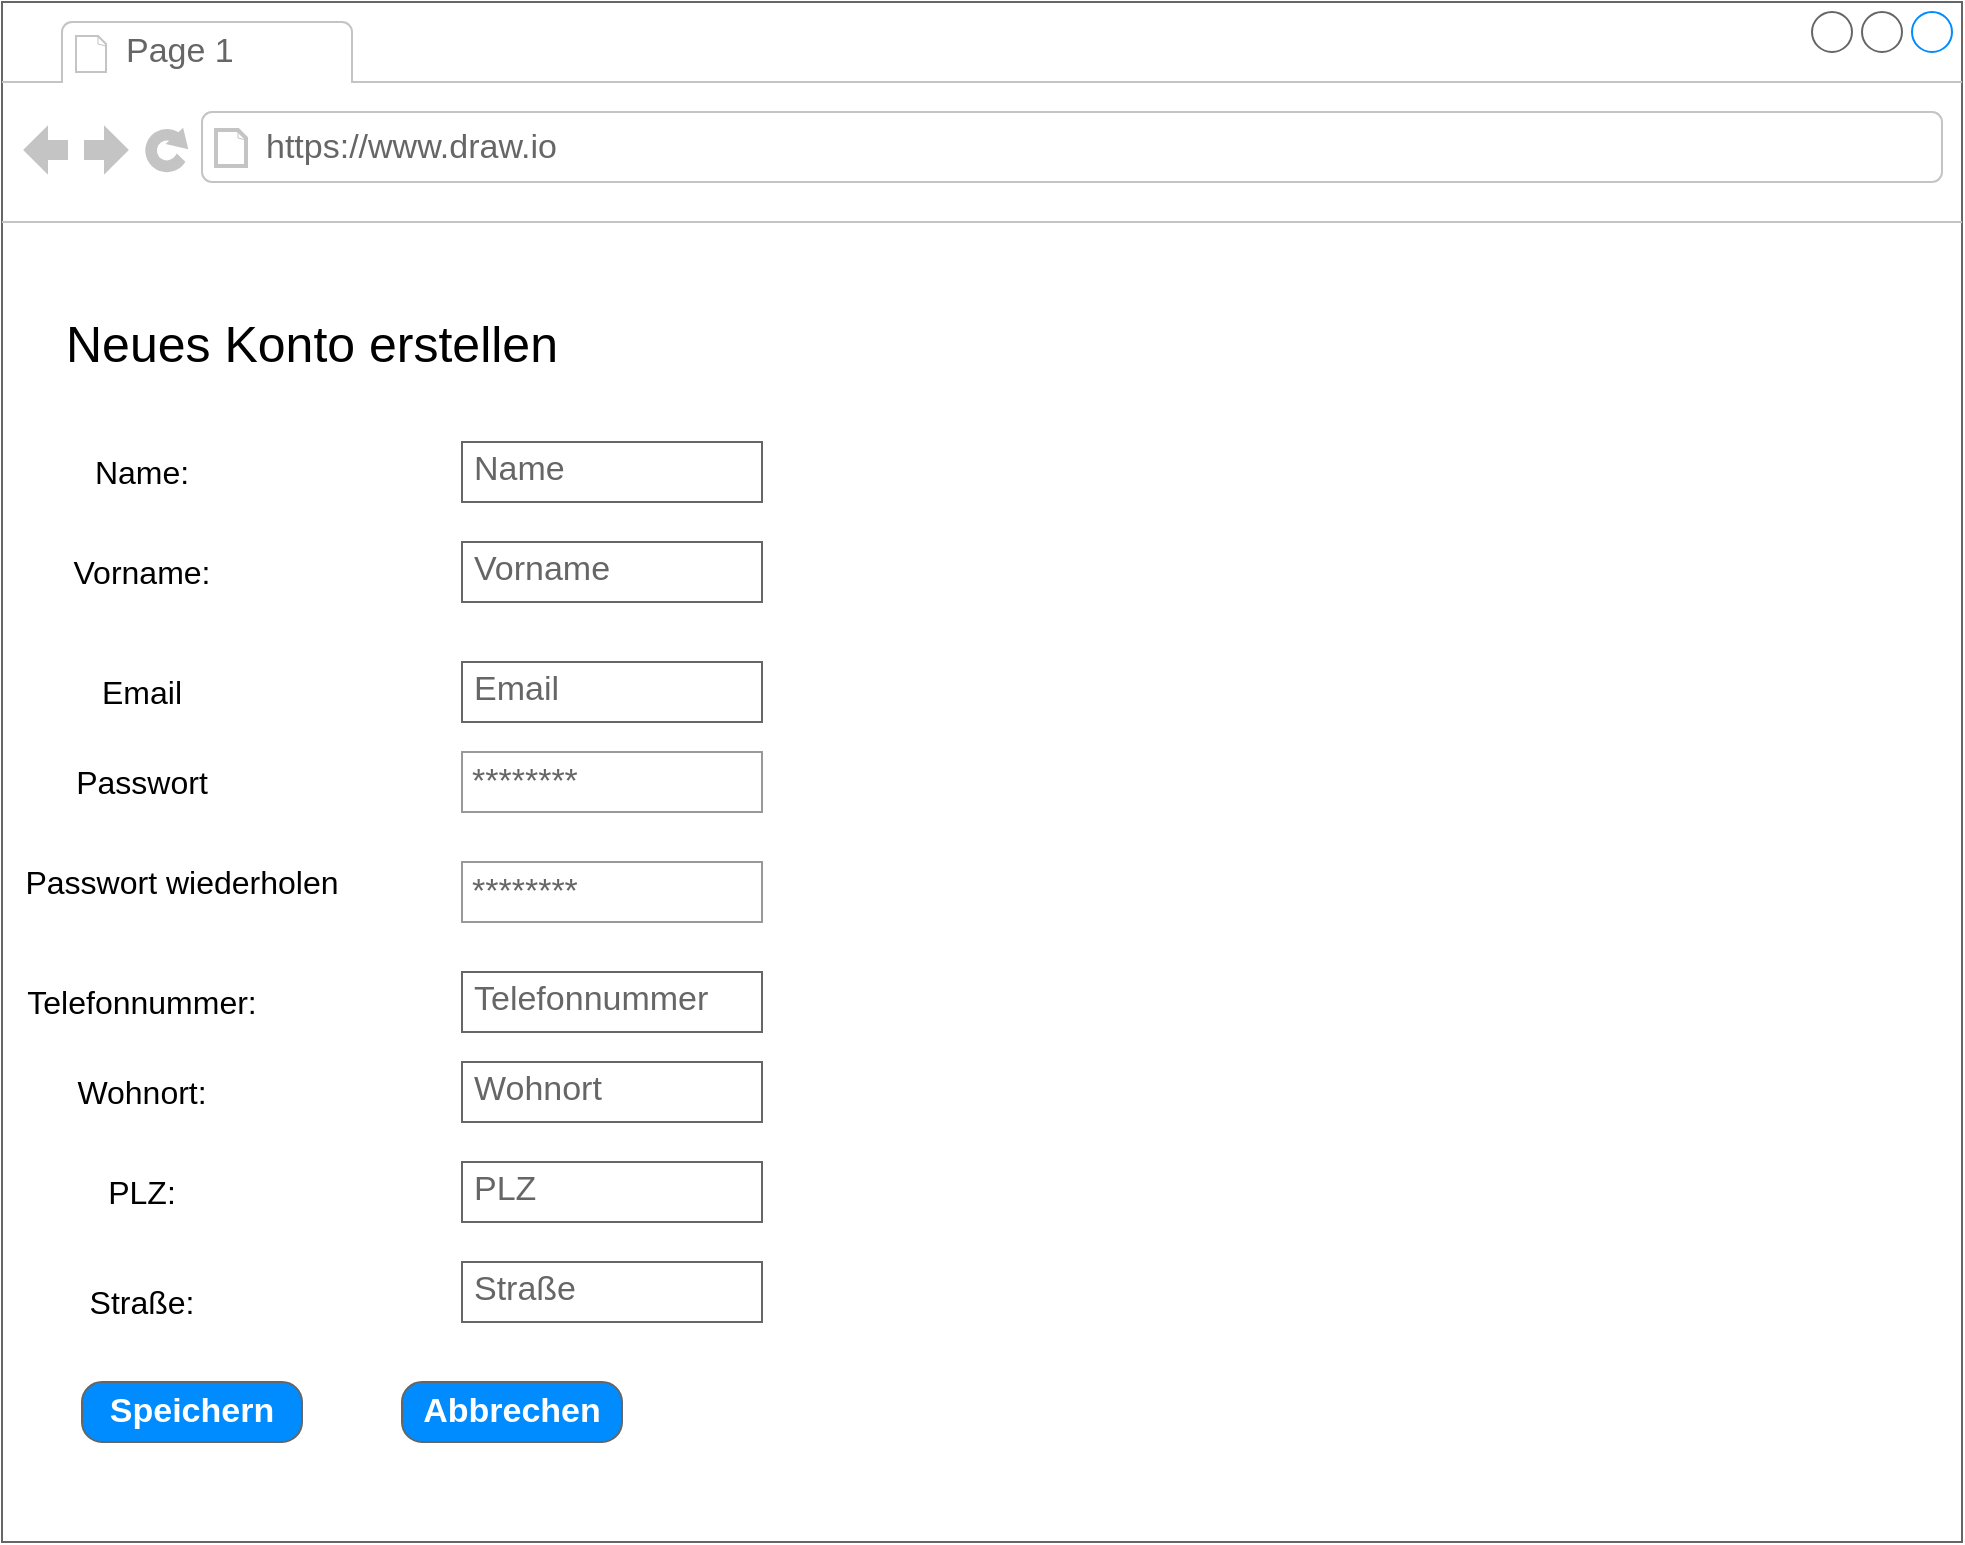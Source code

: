 <mxfile version="14.6.13" type="device"><diagram id="FDBGmBQwemrFlv7vbkn6" name="Page-1"><mxGraphModel dx="2249" dy="791" grid="1" gridSize="10" guides="1" tooltips="1" connect="1" arrows="1" fold="1" page="1" pageScale="1" pageWidth="827" pageHeight="1169" math="0" shadow="0"><root><mxCell id="0"/><mxCell id="1" parent="0"/><mxCell id="Mtsd-C_HfSARW2xcR-8d-1" value="" style="strokeWidth=1;shadow=0;dashed=0;align=center;html=1;shape=mxgraph.mockup.containers.browserWindow;rSize=0;strokeColor=#666666;strokeColor2=#008cff;strokeColor3=#c4c4c4;mainText=,;recursiveResize=0;" vertex="1" parent="1"><mxGeometry x="-820" y="40" width="980" height="770" as="geometry"/></mxCell><mxCell id="Mtsd-C_HfSARW2xcR-8d-2" value="Page 1" style="strokeWidth=1;shadow=0;dashed=0;align=center;html=1;shape=mxgraph.mockup.containers.anchor;fontSize=17;fontColor=#666666;align=left;" vertex="1" parent="Mtsd-C_HfSARW2xcR-8d-1"><mxGeometry x="60" y="12" width="110" height="26" as="geometry"/></mxCell><mxCell id="Mtsd-C_HfSARW2xcR-8d-3" value="https://www.draw.io" style="strokeWidth=1;shadow=0;dashed=0;align=center;html=1;shape=mxgraph.mockup.containers.anchor;rSize=0;fontSize=17;fontColor=#666666;align=left;" vertex="1" parent="Mtsd-C_HfSARW2xcR-8d-1"><mxGeometry x="130" y="60" width="250" height="26" as="geometry"/></mxCell><mxCell id="Mtsd-C_HfSARW2xcR-8d-5" value="Speichern" style="strokeWidth=1;shadow=0;dashed=0;align=center;html=1;shape=mxgraph.mockup.buttons.button;strokeColor=#666666;fontColor=#ffffff;mainText=;buttonStyle=round;fontSize=17;fontStyle=1;fillColor=#008cff;whiteSpace=wrap;" vertex="1" parent="Mtsd-C_HfSARW2xcR-8d-1"><mxGeometry x="40" y="690" width="110" height="30" as="geometry"/></mxCell><mxCell id="Mtsd-C_HfSARW2xcR-8d-6" value="&lt;font style=&quot;font-size: 25px&quot;&gt;Neues Konto erstellen&lt;br&gt;&lt;/font&gt;" style="text;html=1;strokeColor=none;fillColor=none;align=center;verticalAlign=middle;whiteSpace=wrap;rounded=0;" vertex="1" parent="1"><mxGeometry x="-800" y="200" width="270" height="20" as="geometry"/></mxCell><mxCell id="Mtsd-C_HfSARW2xcR-8d-12" value="Straße" style="strokeWidth=1;shadow=0;dashed=0;align=center;html=1;shape=mxgraph.mockup.text.textBox;fontColor=#666666;align=left;fontSize=17;spacingLeft=4;spacingTop=-3;strokeColor=#666666;mainText=" vertex="1" parent="1"><mxGeometry x="-590" y="670" width="150" height="30" as="geometry"/></mxCell><mxCell id="Mtsd-C_HfSARW2xcR-8d-13" value="&lt;font style=&quot;font-size: 16px&quot;&gt;Name:&lt;/font&gt;" style="text;html=1;strokeColor=none;fillColor=none;align=center;verticalAlign=middle;whiteSpace=wrap;rounded=0;" vertex="1" parent="1"><mxGeometry x="-770" y="265" width="40" height="20" as="geometry"/></mxCell><mxCell id="Mtsd-C_HfSARW2xcR-8d-14" value="&lt;font style=&quot;font-size: 16px&quot;&gt;Vorname:&lt;/font&gt;" style="text;html=1;strokeColor=none;fillColor=none;align=center;verticalAlign=middle;whiteSpace=wrap;rounded=0;" vertex="1" parent="1"><mxGeometry x="-770" y="315" width="40" height="20" as="geometry"/></mxCell><mxCell id="Mtsd-C_HfSARW2xcR-8d-15" value="&lt;font style=&quot;font-size: 16px&quot;&gt;Telefonnummer:&lt;/font&gt;" style="text;html=1;strokeColor=none;fillColor=none;align=center;verticalAlign=middle;whiteSpace=wrap;rounded=0;" vertex="1" parent="1"><mxGeometry x="-770" y="530" width="40" height="20" as="geometry"/></mxCell><mxCell id="Mtsd-C_HfSARW2xcR-8d-16" value="&lt;font style=&quot;font-size: 16px&quot;&gt;Wohnort:&lt;/font&gt;" style="text;html=1;strokeColor=none;fillColor=none;align=center;verticalAlign=middle;whiteSpace=wrap;rounded=0;" vertex="1" parent="1"><mxGeometry x="-770" y="575" width="40" height="20" as="geometry"/></mxCell><mxCell id="Mtsd-C_HfSARW2xcR-8d-17" value="&lt;font style=&quot;font-size: 16px&quot;&gt;PLZ:&lt;/font&gt;" style="text;html=1;strokeColor=none;fillColor=none;align=center;verticalAlign=middle;whiteSpace=wrap;rounded=0;" vertex="1" parent="1"><mxGeometry x="-770" y="625" width="40" height="20" as="geometry"/></mxCell><mxCell id="Mtsd-C_HfSARW2xcR-8d-18" value="&lt;font style=&quot;font-size: 16px&quot;&gt;Straße:&lt;/font&gt;" style="text;html=1;strokeColor=none;fillColor=none;align=center;verticalAlign=middle;whiteSpace=wrap;rounded=0;" vertex="1" parent="1"><mxGeometry x="-770" y="680" width="40" height="20" as="geometry"/></mxCell><mxCell id="Mtsd-C_HfSARW2xcR-8d-19" value="Abbrechen" style="strokeWidth=1;shadow=0;dashed=0;align=center;html=1;shape=mxgraph.mockup.buttons.button;strokeColor=#666666;fontColor=#ffffff;mainText=;buttonStyle=round;fontSize=17;fontStyle=1;fillColor=#008cff;whiteSpace=wrap;" vertex="1" parent="1"><mxGeometry x="-620" y="730" width="110" height="30" as="geometry"/></mxCell><mxCell id="Mtsd-C_HfSARW2xcR-8d-24" value="&lt;font style=&quot;font-size: 16px&quot;&gt;Email&lt;/font&gt;" style="text;html=1;strokeColor=none;fillColor=none;align=center;verticalAlign=middle;whiteSpace=wrap;rounded=0;" vertex="1" parent="1"><mxGeometry x="-770" y="375" width="40" height="20" as="geometry"/></mxCell><mxCell id="Mtsd-C_HfSARW2xcR-8d-25" value="&lt;font style=&quot;font-size: 16px&quot;&gt;Passwort&lt;/font&gt;" style="text;html=1;strokeColor=none;fillColor=none;align=center;verticalAlign=middle;whiteSpace=wrap;rounded=0;" vertex="1" parent="1"><mxGeometry x="-770" y="420" width="40" height="20" as="geometry"/></mxCell><mxCell id="Mtsd-C_HfSARW2xcR-8d-26" value="&lt;div style=&quot;font-size: 16px&quot;&gt;&lt;font style=&quot;font-size: 16px&quot;&gt;Passwort&lt;/font&gt;&lt;font style=&quot;font-size: 16px&quot;&gt; wiederholen&lt;/font&gt;&lt;/div&gt;&lt;div style=&quot;font-size: 16px&quot;&gt;&lt;font style=&quot;font-size: 16px&quot;&gt;&lt;br&gt;&lt;/font&gt;&lt;/div&gt;" style="text;html=1;strokeColor=none;fillColor=none;align=center;verticalAlign=middle;whiteSpace=wrap;rounded=0;" vertex="1" parent="1"><mxGeometry x="-810" y="480" width="160" height="20" as="geometry"/></mxCell><mxCell id="Mtsd-C_HfSARW2xcR-8d-32" value="Name" style="strokeWidth=1;shadow=0;dashed=0;align=center;html=1;shape=mxgraph.mockup.text.textBox;fontColor=#666666;align=left;fontSize=17;spacingLeft=4;spacingTop=-3;strokeColor=#666666;mainText=" vertex="1" parent="1"><mxGeometry x="-590" y="260" width="150" height="30" as="geometry"/></mxCell><mxCell id="Mtsd-C_HfSARW2xcR-8d-33" value="Vorname" style="strokeWidth=1;shadow=0;dashed=0;align=center;html=1;shape=mxgraph.mockup.text.textBox;fontColor=#666666;align=left;fontSize=17;spacingLeft=4;spacingTop=-3;strokeColor=#666666;mainText=" vertex="1" parent="1"><mxGeometry x="-590" y="310" width="150" height="30" as="geometry"/></mxCell><mxCell id="Mtsd-C_HfSARW2xcR-8d-34" value="Email" style="strokeWidth=1;shadow=0;dashed=0;align=center;html=1;shape=mxgraph.mockup.text.textBox;fontColor=#666666;align=left;fontSize=17;spacingLeft=4;spacingTop=-3;strokeColor=#666666;mainText=" vertex="1" parent="1"><mxGeometry x="-590" y="370" width="150" height="30" as="geometry"/></mxCell><mxCell id="Mtsd-C_HfSARW2xcR-8d-36" value="Telefonnummer" style="strokeWidth=1;shadow=0;dashed=0;align=center;html=1;shape=mxgraph.mockup.text.textBox;fontColor=#666666;align=left;fontSize=17;spacingLeft=4;spacingTop=-3;strokeColor=#666666;mainText=" vertex="1" parent="1"><mxGeometry x="-590" y="525" width="150" height="30" as="geometry"/></mxCell><mxCell id="Mtsd-C_HfSARW2xcR-8d-38" value="PLZ" style="strokeWidth=1;shadow=0;dashed=0;align=center;html=1;shape=mxgraph.mockup.text.textBox;fontColor=#666666;align=left;fontSize=17;spacingLeft=4;spacingTop=-3;strokeColor=#666666;mainText=" vertex="1" parent="1"><mxGeometry x="-590" y="620" width="150" height="30" as="geometry"/></mxCell><mxCell id="Mtsd-C_HfSARW2xcR-8d-39" value="Wohnort" style="strokeWidth=1;shadow=0;dashed=0;align=center;html=1;shape=mxgraph.mockup.text.textBox;fontColor=#666666;align=left;fontSize=17;spacingLeft=4;spacingTop=-3;strokeColor=#666666;mainText=" vertex="1" parent="1"><mxGeometry x="-590" y="570" width="150" height="30" as="geometry"/></mxCell><mxCell id="Mtsd-C_HfSARW2xcR-8d-53" value="********" style="strokeWidth=1;shadow=0;dashed=0;align=center;html=1;shape=mxgraph.mockup.forms.pwField;strokeColor=#999999;mainText=;align=left;fontColor=#666666;fontSize=17;spacingLeft=3;" vertex="1" parent="1"><mxGeometry x="-590" y="470" width="150" height="30" as="geometry"/></mxCell><mxCell id="Mtsd-C_HfSARW2xcR-8d-54" value="********" style="strokeWidth=1;shadow=0;dashed=0;align=center;html=1;shape=mxgraph.mockup.forms.pwField;strokeColor=#999999;mainText=;align=left;fontColor=#666666;fontSize=17;spacingLeft=3;" vertex="1" parent="1"><mxGeometry x="-590" y="415" width="150" height="30" as="geometry"/></mxCell></root></mxGraphModel></diagram></mxfile>